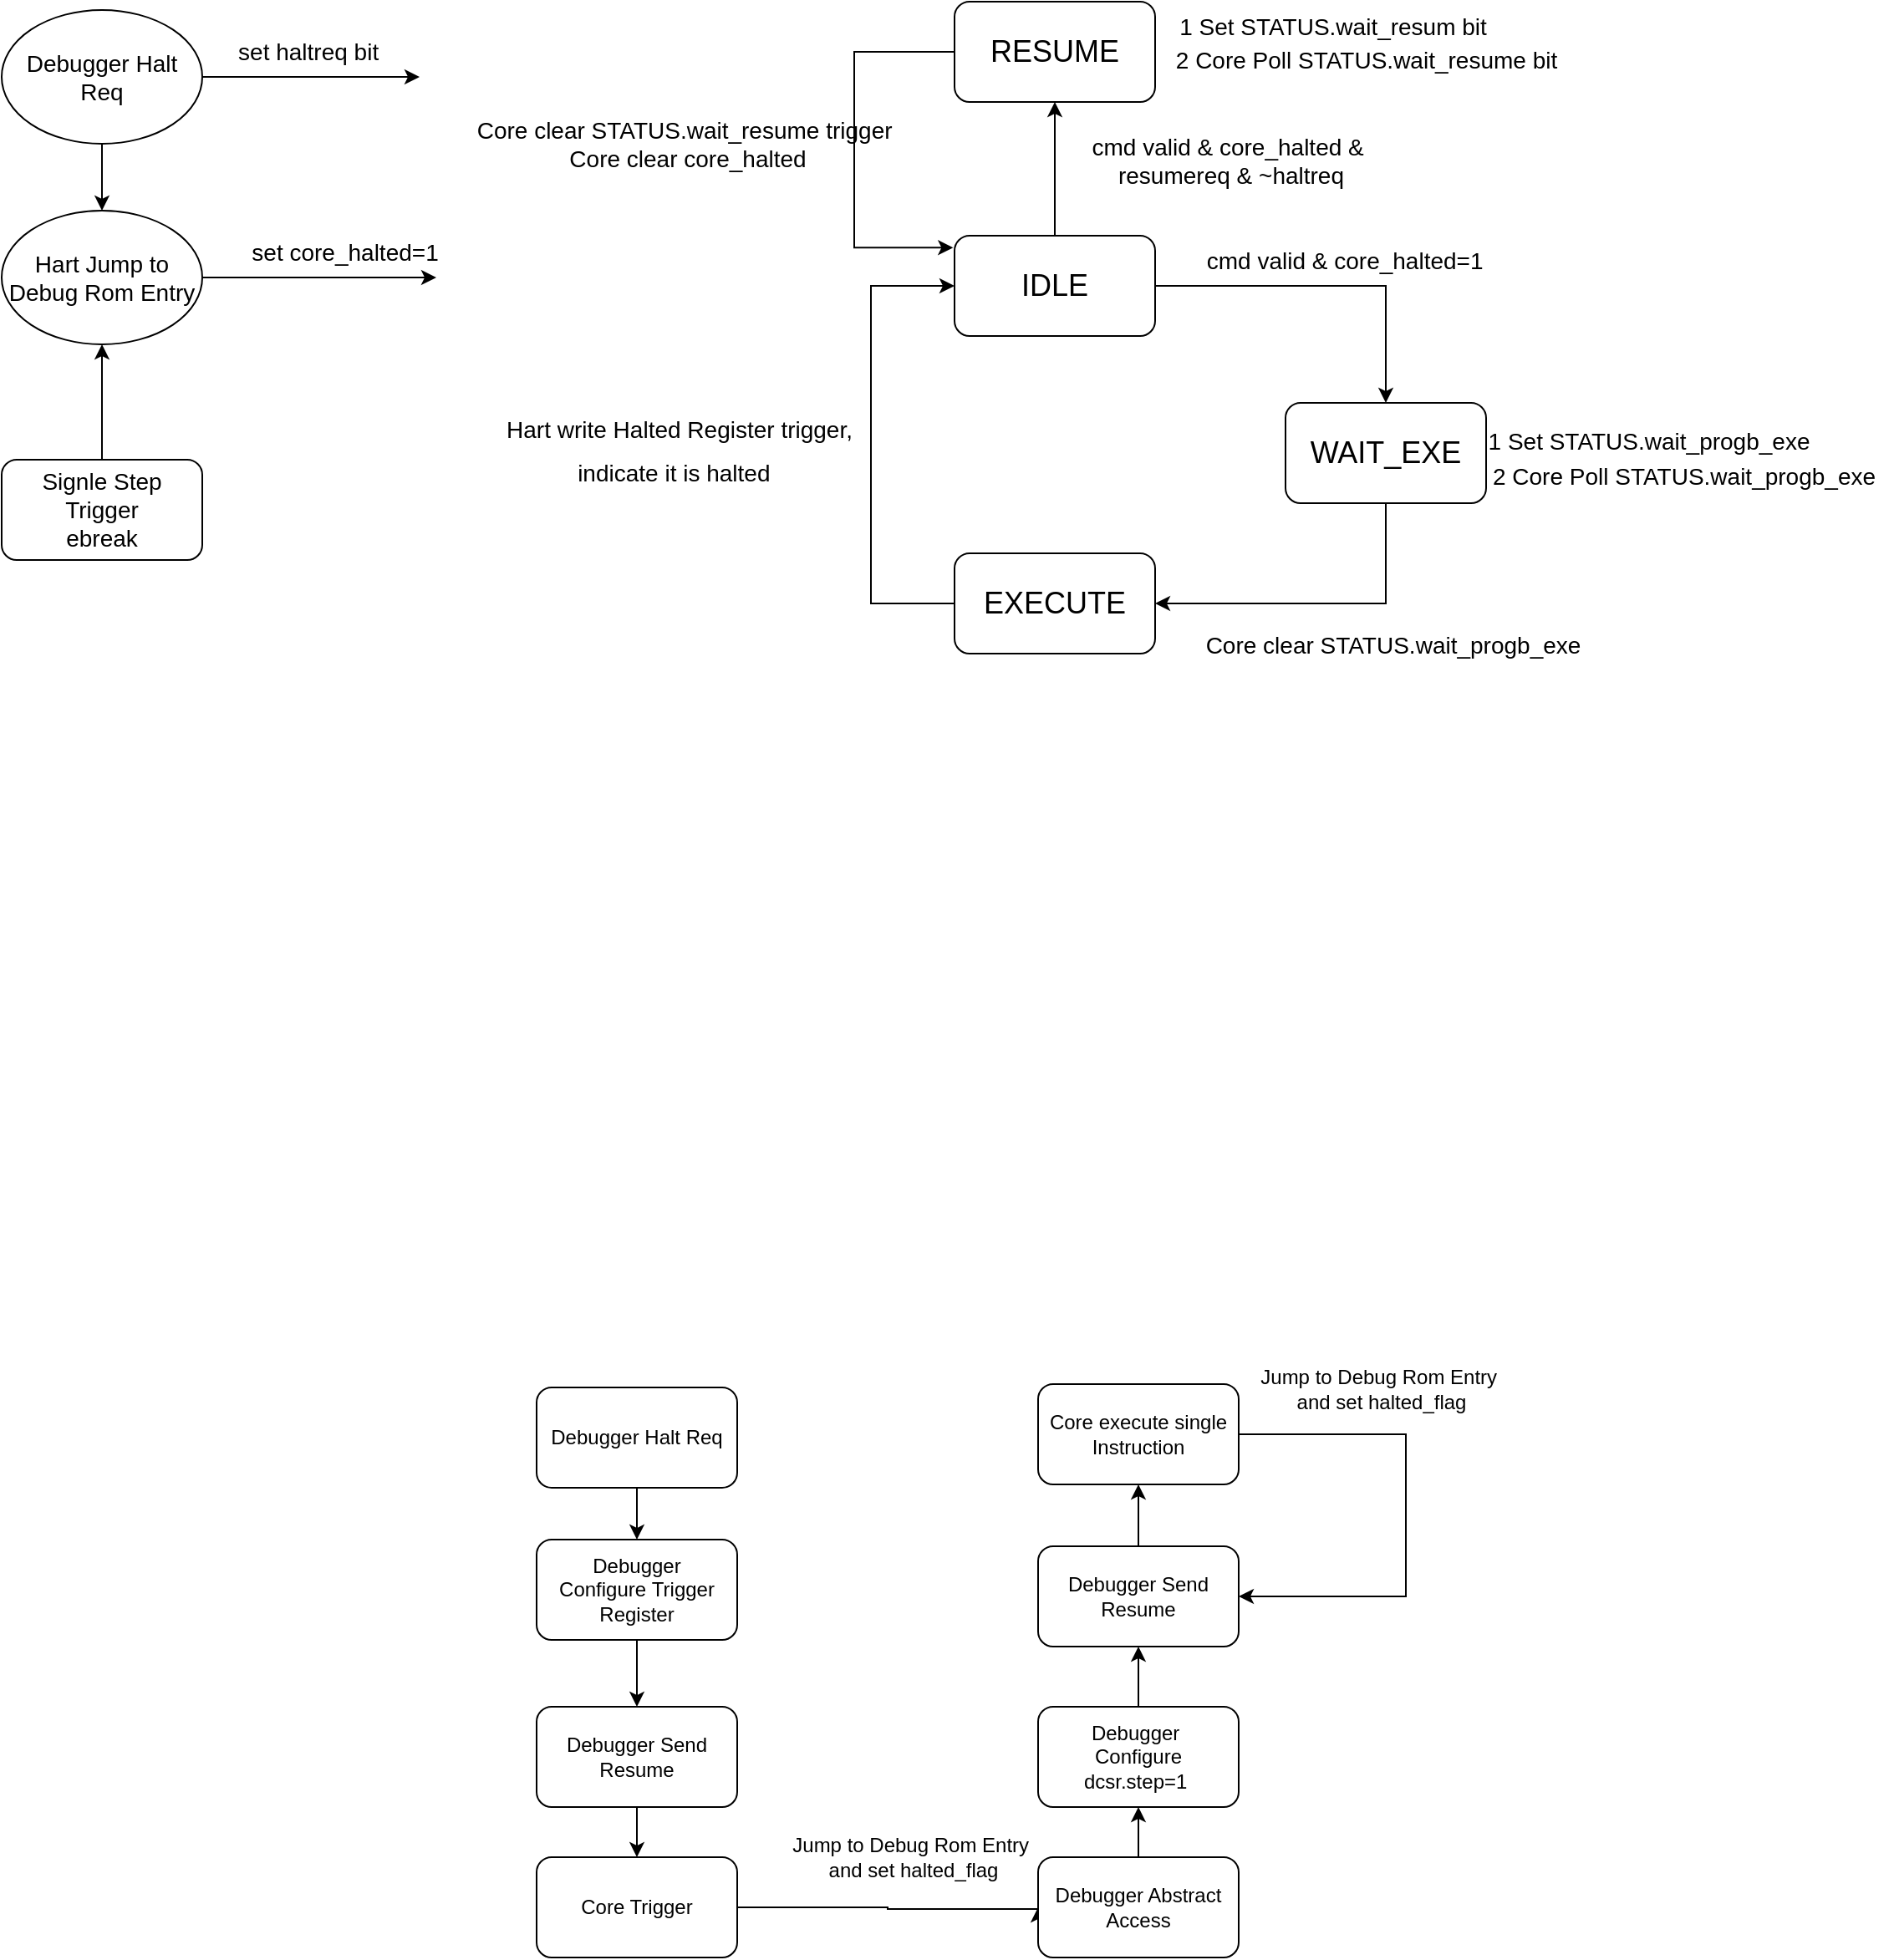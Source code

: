 <mxfile version="24.7.6">
  <diagram name="Page-1" id="58cdce13-f638-feb5-8d6f-7d28b1aa9fa0">
    <mxGraphModel dx="1195" dy="622" grid="1" gridSize="10" guides="0" tooltips="1" connect="1" arrows="1" fold="1" page="1" pageScale="1" pageWidth="1100" pageHeight="850" background="none" math="0" shadow="0">
      <root>
        <mxCell id="0" />
        <mxCell id="1" parent="0" />
        <mxCell id="yvpYBFrj47WIfBBR2a_V-3" style="edgeStyle=orthogonalEdgeStyle;rounded=0;orthogonalLoop=1;jettySize=auto;html=1;exitX=1;exitY=0.5;exitDx=0;exitDy=0;entryX=0.5;entryY=0;entryDx=0;entryDy=0;" parent="1" source="yvpYBFrj47WIfBBR2a_V-1" target="yvpYBFrj47WIfBBR2a_V-2" edge="1">
          <mxGeometry relative="1" as="geometry" />
        </mxCell>
        <mxCell id="yvpYBFrj47WIfBBR2a_V-29" style="edgeStyle=orthogonalEdgeStyle;rounded=0;orthogonalLoop=1;jettySize=auto;html=1;exitX=0.5;exitY=0;exitDx=0;exitDy=0;entryX=0.5;entryY=1;entryDx=0;entryDy=0;" parent="1" source="yvpYBFrj47WIfBBR2a_V-1" target="yvpYBFrj47WIfBBR2a_V-17" edge="1">
          <mxGeometry relative="1" as="geometry" />
        </mxCell>
        <mxCell id="yvpYBFrj47WIfBBR2a_V-1" value="&lt;font style=&quot;font-size: 18px;&quot;&gt;IDLE&lt;/font&gt;" style="rounded=1;whiteSpace=wrap;html=1;" parent="1" vertex="1">
          <mxGeometry x="660" y="230" width="120" height="60" as="geometry" />
        </mxCell>
        <mxCell id="yvpYBFrj47WIfBBR2a_V-6" style="edgeStyle=orthogonalEdgeStyle;rounded=0;orthogonalLoop=1;jettySize=auto;html=1;entryX=1;entryY=0.5;entryDx=0;entryDy=0;" parent="1" source="yvpYBFrj47WIfBBR2a_V-2" target="yvpYBFrj47WIfBBR2a_V-5" edge="1">
          <mxGeometry relative="1" as="geometry">
            <Array as="points">
              <mxPoint x="918" y="450" />
            </Array>
          </mxGeometry>
        </mxCell>
        <mxCell id="yvpYBFrj47WIfBBR2a_V-2" value="&lt;font style=&quot;font-size: 18px;&quot;&gt;WAIT_EXE&lt;/font&gt;" style="rounded=1;whiteSpace=wrap;html=1;" parent="1" vertex="1">
          <mxGeometry x="858" y="330" width="120" height="60" as="geometry" />
        </mxCell>
        <mxCell id="yvpYBFrj47WIfBBR2a_V-4" value="&lt;font style=&quot;font-size: 14px;&quot;&gt;cmd valid &amp;amp; core_halted=1&amp;nbsp;&lt;/font&gt;" style="text;html=1;align=center;verticalAlign=middle;resizable=0;points=[];autosize=1;strokeColor=none;fillColor=none;" parent="1" vertex="1">
          <mxGeometry x="800" y="230" width="190" height="30" as="geometry" />
        </mxCell>
        <mxCell id="yvpYBFrj47WIfBBR2a_V-15" style="edgeStyle=orthogonalEdgeStyle;rounded=0;orthogonalLoop=1;jettySize=auto;html=1;exitX=0;exitY=0.5;exitDx=0;exitDy=0;entryX=0;entryY=0.5;entryDx=0;entryDy=0;" parent="1" source="yvpYBFrj47WIfBBR2a_V-5" target="yvpYBFrj47WIfBBR2a_V-1" edge="1">
          <mxGeometry relative="1" as="geometry">
            <mxPoint x="570" y="260" as="targetPoint" />
            <Array as="points">
              <mxPoint x="610" y="450" />
              <mxPoint x="610" y="260" />
            </Array>
          </mxGeometry>
        </mxCell>
        <mxCell id="yvpYBFrj47WIfBBR2a_V-5" value="&lt;span style=&quot;font-size: 18px;&quot;&gt;EXECUTE&lt;/span&gt;" style="rounded=1;whiteSpace=wrap;html=1;" parent="1" vertex="1">
          <mxGeometry x="660" y="420" width="120" height="60" as="geometry" />
        </mxCell>
        <mxCell id="yvpYBFrj47WIfBBR2a_V-7" value="&lt;font style=&quot;font-size: 14px;&quot;&gt;Core clear&amp;nbsp;&lt;/font&gt;&lt;font style=&quot;font-size: 14px;&quot;&gt;STATUS.&lt;/font&gt;&lt;span style=&quot;font-size: 14px;&quot;&gt;wait_progb_exe&lt;/span&gt;" style="text;html=1;align=center;verticalAlign=middle;resizable=0;points=[];autosize=1;strokeColor=none;fillColor=none;" parent="1" vertex="1">
          <mxGeometry x="797" y="460" width="250" height="30" as="geometry" />
        </mxCell>
        <mxCell id="yvpYBFrj47WIfBBR2a_V-14" value="&lt;font style=&quot;font-size: 14px;&quot;&gt;1 Set STATUS.wait_progb_exe&lt;/font&gt;" style="text;html=1;align=center;verticalAlign=middle;resizable=0;points=[];autosize=1;strokeColor=none;fillColor=none;" parent="1" vertex="1">
          <mxGeometry x="965" y="338" width="220" height="30" as="geometry" />
        </mxCell>
        <mxCell id="yvpYBFrj47WIfBBR2a_V-16" value="&lt;font style=&quot;font-size: 14px;&quot;&gt;Ha&lt;/font&gt;&lt;font style=&quot;font-size: 14px;&quot;&gt;rt write Halted Register trigger,&lt;/font&gt;&lt;div&gt;&lt;font style=&quot;&quot;&gt;&lt;font style=&quot;font-size: 14px;&quot;&gt;ind&lt;font style=&quot;&quot;&gt;icate it is halte&lt;/font&gt;d&lt;/font&gt;&lt;span style=&quot;font-size: 24px;&quot;&gt;&amp;nbsp;&lt;/span&gt;&lt;/font&gt;&lt;/div&gt;" style="text;html=1;align=center;verticalAlign=middle;resizable=0;points=[];autosize=1;strokeColor=none;fillColor=none;" parent="1" vertex="1">
          <mxGeometry x="380" y="330" width="230" height="60" as="geometry" />
        </mxCell>
        <mxCell id="hYGWCKNy7VytVWmXMMPk-6" style="edgeStyle=orthogonalEdgeStyle;rounded=0;orthogonalLoop=1;jettySize=auto;html=1;exitX=0;exitY=0.5;exitDx=0;exitDy=0;entryX=-0.007;entryY=0.119;entryDx=0;entryDy=0;entryPerimeter=0;" edge="1" parent="1" source="yvpYBFrj47WIfBBR2a_V-17" target="yvpYBFrj47WIfBBR2a_V-1">
          <mxGeometry relative="1" as="geometry">
            <mxPoint x="610" y="240" as="targetPoint" />
            <Array as="points">
              <mxPoint x="600" y="120" />
              <mxPoint x="600" y="237" />
            </Array>
          </mxGeometry>
        </mxCell>
        <mxCell id="yvpYBFrj47WIfBBR2a_V-17" value="&lt;font style=&quot;font-size: 18px;&quot;&gt;RESUME&lt;/font&gt;" style="rounded=1;whiteSpace=wrap;html=1;" parent="1" vertex="1">
          <mxGeometry x="660" y="90" width="120" height="60" as="geometry" />
        </mxCell>
        <mxCell id="yvpYBFrj47WIfBBR2a_V-21" style="edgeStyle=orthogonalEdgeStyle;rounded=0;orthogonalLoop=1;jettySize=auto;html=1;exitX=0.5;exitY=1;exitDx=0;exitDy=0;entryX=0.5;entryY=0;entryDx=0;entryDy=0;" parent="1" source="yvpYBFrj47WIfBBR2a_V-19" target="yvpYBFrj47WIfBBR2a_V-20" edge="1">
          <mxGeometry relative="1" as="geometry" />
        </mxCell>
        <mxCell id="yvpYBFrj47WIfBBR2a_V-19" value="&lt;font style=&quot;font-size: 14px;&quot;&gt;Debugger Halt Req&lt;/font&gt;" style="ellipse;whiteSpace=wrap;html=1;" parent="1" vertex="1">
          <mxGeometry x="90" y="95" width="120" height="80" as="geometry" />
        </mxCell>
        <mxCell id="yvpYBFrj47WIfBBR2a_V-22" style="edgeStyle=orthogonalEdgeStyle;rounded=0;orthogonalLoop=1;jettySize=auto;html=1;exitX=1;exitY=0.5;exitDx=0;exitDy=0;" parent="1" source="yvpYBFrj47WIfBBR2a_V-20" edge="1">
          <mxGeometry relative="1" as="geometry">
            <mxPoint x="350" y="255" as="targetPoint" />
          </mxGeometry>
        </mxCell>
        <mxCell id="yvpYBFrj47WIfBBR2a_V-20" value="&lt;font style=&quot;font-size: 14px;&quot;&gt;Hart Jump to Debug Rom Entry&lt;/font&gt;" style="ellipse;whiteSpace=wrap;html=1;" parent="1" vertex="1">
          <mxGeometry x="90" y="215" width="120" height="80" as="geometry" />
        </mxCell>
        <mxCell id="yvpYBFrj47WIfBBR2a_V-23" value="&lt;font style=&quot;font-size: 14px;&quot;&gt;set core_halted=1&lt;/font&gt;" style="text;html=1;align=center;verticalAlign=middle;resizable=0;points=[];autosize=1;strokeColor=none;fillColor=none;" parent="1" vertex="1">
          <mxGeometry x="225" y="225" width="140" height="30" as="geometry" />
        </mxCell>
        <mxCell id="yvpYBFrj47WIfBBR2a_V-25" value="&lt;font style=&quot;font-size: 14px;&quot;&gt;set haltreq bit&amp;nbsp;&lt;/font&gt;" style="text;html=1;align=center;verticalAlign=middle;resizable=0;points=[];autosize=1;strokeColor=none;fillColor=none;" parent="1" vertex="1">
          <mxGeometry x="220" y="105" width="110" height="30" as="geometry" />
        </mxCell>
        <mxCell id="yvpYBFrj47WIfBBR2a_V-28" style="edgeStyle=orthogonalEdgeStyle;rounded=0;orthogonalLoop=1;jettySize=auto;html=1;exitX=1;exitY=0.5;exitDx=0;exitDy=0;" parent="1" source="yvpYBFrj47WIfBBR2a_V-19" edge="1">
          <mxGeometry relative="1" as="geometry">
            <mxPoint x="340" y="135" as="targetPoint" />
          </mxGeometry>
        </mxCell>
        <mxCell id="yvpYBFrj47WIfBBR2a_V-30" value="&lt;font style=&quot;font-size: 14px;&quot;&gt;cmd valid &amp;amp; core_halted &amp;amp;&amp;nbsp;&lt;/font&gt;&lt;div&gt;&lt;font style=&quot;font-size: 14px;&quot;&gt;resumereq &amp;amp; ~haltreq&lt;/font&gt;&lt;/div&gt;" style="text;html=1;align=center;verticalAlign=middle;resizable=0;points=[];autosize=1;strokeColor=none;fillColor=none;" parent="1" vertex="1">
          <mxGeometry x="730" y="160" width="190" height="50" as="geometry" />
        </mxCell>
        <mxCell id="yvpYBFrj47WIfBBR2a_V-31" value="&lt;font style=&quot;font-size: 14px;&quot;&gt;2 Core Poll STATUS.&lt;/font&gt;&lt;span style=&quot;font-size: 14px;&quot;&gt;wait_progb_exe&lt;/span&gt;" style="text;html=1;align=center;verticalAlign=middle;resizable=0;points=[];autosize=1;strokeColor=none;fillColor=none;" parent="1" vertex="1">
          <mxGeometry x="971" y="359" width="250" height="30" as="geometry" />
        </mxCell>
        <mxCell id="yvpYBFrj47WIfBBR2a_V-32" value="&lt;font style=&quot;font-size: 14px;&quot;&gt;1 Set STATUS.wait_resum bit&lt;/font&gt;" style="text;html=1;align=center;verticalAlign=middle;resizable=0;points=[];autosize=1;strokeColor=none;fillColor=none;" parent="1" vertex="1">
          <mxGeometry x="781" y="90" width="210" height="30" as="geometry" />
        </mxCell>
        <mxCell id="yvpYBFrj47WIfBBR2a_V-33" value="&lt;font style=&quot;font-size: 14px;&quot;&gt;2 Core Poll STATUS.wait_resume bit&lt;/font&gt;" style="text;html=1;align=center;verticalAlign=middle;resizable=0;points=[];autosize=1;strokeColor=none;fillColor=none;" parent="1" vertex="1">
          <mxGeometry x="781" y="110" width="250" height="30" as="geometry" />
        </mxCell>
        <mxCell id="yvpYBFrj47WIfBBR2a_V-37" value="&lt;font style=&quot;font-size: 14px;&quot;&gt;Core clear STATUS.wait_resume trigger&amp;nbsp;&lt;/font&gt;&lt;div&gt;&lt;font style=&quot;font-size: 14px;&quot;&gt;Core clear core_halted&lt;/font&gt;&lt;/div&gt;" style="text;html=1;align=center;verticalAlign=middle;resizable=0;points=[];autosize=1;strokeColor=none;fillColor=none;" parent="1" vertex="1">
          <mxGeometry x="360" y="150" width="280" height="50" as="geometry" />
        </mxCell>
        <mxCell id="yvpYBFrj47WIfBBR2a_V-40" style="edgeStyle=orthogonalEdgeStyle;rounded=0;orthogonalLoop=1;jettySize=auto;html=1;exitX=0.5;exitY=0;exitDx=0;exitDy=0;entryX=0.5;entryY=1;entryDx=0;entryDy=0;" parent="1" source="yvpYBFrj47WIfBBR2a_V-39" target="yvpYBFrj47WIfBBR2a_V-20" edge="1">
          <mxGeometry relative="1" as="geometry" />
        </mxCell>
        <mxCell id="yvpYBFrj47WIfBBR2a_V-39" value="&lt;span style=&quot;font-size: 14px;&quot;&gt;Signle Step&lt;/span&gt;&lt;div&gt;&lt;span style=&quot;font-size: 14px;&quot;&gt;Trigger&lt;/span&gt;&lt;/div&gt;&lt;div&gt;&lt;span style=&quot;font-size: 14px;&quot;&gt;ebreak&lt;/span&gt;&lt;/div&gt;" style="rounded=1;whiteSpace=wrap;html=1;" parent="1" vertex="1">
          <mxGeometry x="90" y="364" width="120" height="60" as="geometry" />
        </mxCell>
        <mxCell id="yvpYBFrj47WIfBBR2a_V-46" style="edgeStyle=orthogonalEdgeStyle;rounded=0;orthogonalLoop=1;jettySize=auto;html=1;exitX=0.5;exitY=1;exitDx=0;exitDy=0;entryX=0.5;entryY=0;entryDx=0;entryDy=0;" parent="1" source="yvpYBFrj47WIfBBR2a_V-41" target="yvpYBFrj47WIfBBR2a_V-42" edge="1">
          <mxGeometry relative="1" as="geometry" />
        </mxCell>
        <mxCell id="yvpYBFrj47WIfBBR2a_V-41" value="Debugger Halt Req" style="rounded=1;whiteSpace=wrap;html=1;" parent="1" vertex="1">
          <mxGeometry x="410" y="919" width="120" height="60" as="geometry" />
        </mxCell>
        <mxCell id="yvpYBFrj47WIfBBR2a_V-47" style="edgeStyle=orthogonalEdgeStyle;rounded=0;orthogonalLoop=1;jettySize=auto;html=1;exitX=0.5;exitY=1;exitDx=0;exitDy=0;entryX=0.5;entryY=0;entryDx=0;entryDy=0;" parent="1" source="yvpYBFrj47WIfBBR2a_V-42" target="yvpYBFrj47WIfBBR2a_V-43" edge="1">
          <mxGeometry relative="1" as="geometry" />
        </mxCell>
        <mxCell id="yvpYBFrj47WIfBBR2a_V-42" value="Debugger C&lt;span style=&quot;white-space: pre;&quot; data-slate-fragment=&quot;JTVCJTdCJTIydHlwZSUyMiUzQSUyMnBhcmFncmFwaCUyMiUyQyUyMmNoaWxkcmVuJTIyJTNBJTVCJTdCJTIydGV4dCUyMiUzQSUyMmNvbmZpZ3VyZSUyMiU3RCU1RCU3RCU1RA==&quot;&gt;onfigure&lt;/span&gt;&amp;nbsp;Trigger Register" style="rounded=1;whiteSpace=wrap;html=1;" parent="1" vertex="1">
          <mxGeometry x="410" y="1010" width="120" height="60" as="geometry" />
        </mxCell>
        <mxCell id="yvpYBFrj47WIfBBR2a_V-48" style="edgeStyle=orthogonalEdgeStyle;rounded=0;orthogonalLoop=1;jettySize=auto;html=1;exitX=0.5;exitY=1;exitDx=0;exitDy=0;" parent="1" source="yvpYBFrj47WIfBBR2a_V-43" target="yvpYBFrj47WIfBBR2a_V-44" edge="1">
          <mxGeometry relative="1" as="geometry" />
        </mxCell>
        <mxCell id="yvpYBFrj47WIfBBR2a_V-43" value="Debugger Send Resume" style="rounded=1;whiteSpace=wrap;html=1;" parent="1" vertex="1">
          <mxGeometry x="410" y="1110" width="120" height="60" as="geometry" />
        </mxCell>
        <mxCell id="yvpYBFrj47WIfBBR2a_V-45" style="edgeStyle=orthogonalEdgeStyle;rounded=0;orthogonalLoop=1;jettySize=auto;html=1;exitX=1;exitY=0.5;exitDx=0;exitDy=0;entryX=0;entryY=0.5;entryDx=0;entryDy=0;" parent="1" source="yvpYBFrj47WIfBBR2a_V-44" target="yvpYBFrj47WIfBBR2a_V-52" edge="1">
          <mxGeometry relative="1" as="geometry">
            <mxPoint x="750" y="1230" as="targetPoint" />
            <Array as="points">
              <mxPoint x="620" y="1230" />
              <mxPoint x="770" y="1231" />
            </Array>
          </mxGeometry>
        </mxCell>
        <mxCell id="yvpYBFrj47WIfBBR2a_V-44" value="Core Trigger" style="rounded=1;whiteSpace=wrap;html=1;" parent="1" vertex="1">
          <mxGeometry x="410" y="1200" width="120" height="60" as="geometry" />
        </mxCell>
        <mxCell id="yvpYBFrj47WIfBBR2a_V-49" value="Jump to Debug Rom Entry&amp;nbsp;&lt;div&gt;and&amp;nbsp;&lt;span style=&quot;background-color: initial;&quot;&gt;set halted_flag&lt;/span&gt;&lt;/div&gt;" style="text;html=1;align=center;verticalAlign=middle;resizable=0;points=[];autosize=1;strokeColor=none;fillColor=none;" parent="1" vertex="1">
          <mxGeometry x="550" y="1180" width="170" height="40" as="geometry" />
        </mxCell>
        <mxCell id="yvpYBFrj47WIfBBR2a_V-60" style="edgeStyle=orthogonalEdgeStyle;rounded=0;orthogonalLoop=1;jettySize=auto;html=1;exitX=0.5;exitY=0;exitDx=0;exitDy=0;entryX=0.5;entryY=1;entryDx=0;entryDy=0;" parent="1" source="yvpYBFrj47WIfBBR2a_V-52" target="yvpYBFrj47WIfBBR2a_V-53" edge="1">
          <mxGeometry relative="1" as="geometry" />
        </mxCell>
        <mxCell id="yvpYBFrj47WIfBBR2a_V-52" value="Debugger Abstract Access" style="rounded=1;whiteSpace=wrap;html=1;" parent="1" vertex="1">
          <mxGeometry x="710" y="1200" width="120" height="60" as="geometry" />
        </mxCell>
        <mxCell id="yvpYBFrj47WIfBBR2a_V-61" style="edgeStyle=orthogonalEdgeStyle;rounded=0;orthogonalLoop=1;jettySize=auto;html=1;exitX=0.5;exitY=0;exitDx=0;exitDy=0;entryX=0.5;entryY=1;entryDx=0;entryDy=0;" parent="1" source="yvpYBFrj47WIfBBR2a_V-53" target="yvpYBFrj47WIfBBR2a_V-55" edge="1">
          <mxGeometry relative="1" as="geometry" />
        </mxCell>
        <mxCell id="yvpYBFrj47WIfBBR2a_V-53" value="Debugger&amp;nbsp;&lt;div&gt;Configure dcsr.step=1&amp;nbsp;&lt;/div&gt;" style="rounded=1;whiteSpace=wrap;html=1;" parent="1" vertex="1">
          <mxGeometry x="710" y="1110" width="120" height="60" as="geometry" />
        </mxCell>
        <mxCell id="yvpYBFrj47WIfBBR2a_V-62" style="edgeStyle=orthogonalEdgeStyle;rounded=0;orthogonalLoop=1;jettySize=auto;html=1;exitX=0.5;exitY=0;exitDx=0;exitDy=0;entryX=0.5;entryY=1;entryDx=0;entryDy=0;" parent="1" source="yvpYBFrj47WIfBBR2a_V-55" target="yvpYBFrj47WIfBBR2a_V-56" edge="1">
          <mxGeometry relative="1" as="geometry" />
        </mxCell>
        <mxCell id="yvpYBFrj47WIfBBR2a_V-55" value="Debugger Send&lt;div&gt;Resume&lt;/div&gt;" style="rounded=1;whiteSpace=wrap;html=1;" parent="1" vertex="1">
          <mxGeometry x="710" y="1014" width="120" height="60" as="geometry" />
        </mxCell>
        <mxCell id="yvpYBFrj47WIfBBR2a_V-59" style="edgeStyle=orthogonalEdgeStyle;rounded=0;orthogonalLoop=1;jettySize=auto;html=1;exitX=1;exitY=0.5;exitDx=0;exitDy=0;entryX=1;entryY=0.5;entryDx=0;entryDy=0;" parent="1" source="yvpYBFrj47WIfBBR2a_V-56" target="yvpYBFrj47WIfBBR2a_V-55" edge="1">
          <mxGeometry relative="1" as="geometry">
            <mxPoint x="890" y="1040" as="targetPoint" />
            <Array as="points">
              <mxPoint x="930" y="947" />
              <mxPoint x="930" y="1044" />
            </Array>
          </mxGeometry>
        </mxCell>
        <mxCell id="yvpYBFrj47WIfBBR2a_V-56" value="Core execute single Instruction" style="rounded=1;whiteSpace=wrap;html=1;" parent="1" vertex="1">
          <mxGeometry x="710" y="917" width="120" height="60" as="geometry" />
        </mxCell>
        <mxCell id="yvpYBFrj47WIfBBR2a_V-58" value="Jump to Debug Rom Entry&amp;nbsp;&lt;div&gt;and&amp;nbsp;&lt;span style=&quot;background-color: initial;&quot;&gt;set halted_flag&lt;/span&gt;&lt;/div&gt;" style="text;html=1;align=center;verticalAlign=middle;resizable=0;points=[];autosize=1;strokeColor=none;fillColor=none;" parent="1" vertex="1">
          <mxGeometry x="830" y="900" width="170" height="40" as="geometry" />
        </mxCell>
      </root>
    </mxGraphModel>
  </diagram>
</mxfile>
